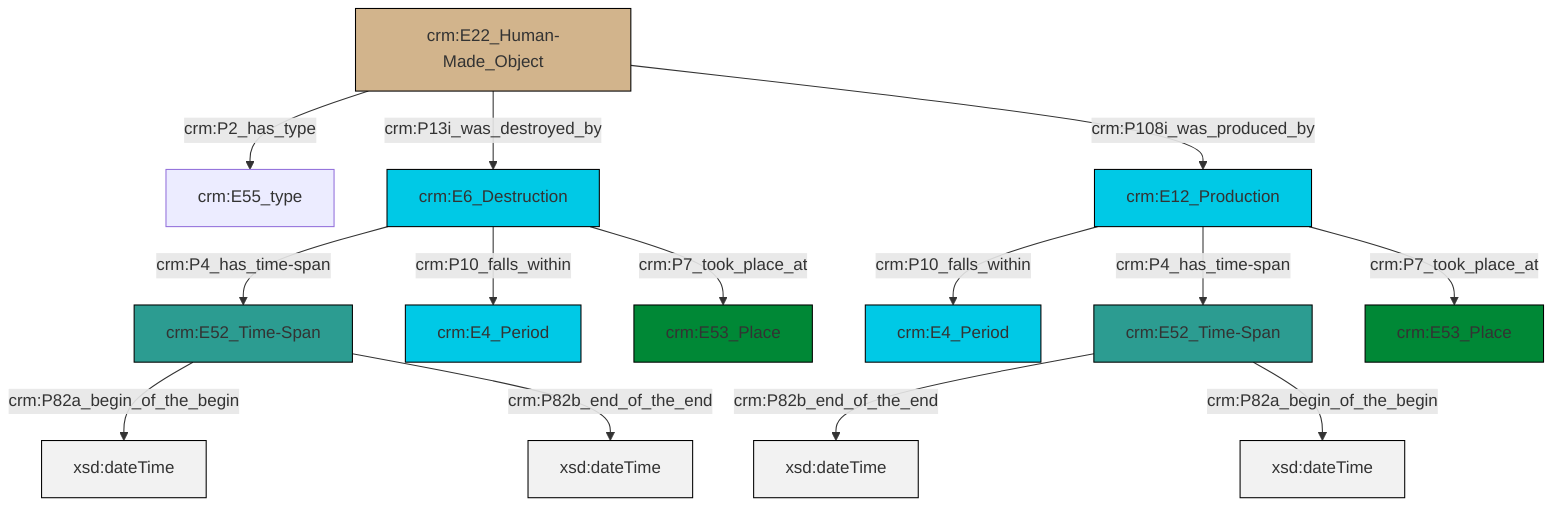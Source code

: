 graph TD
classDef Literal fill:#f2f2f2,stroke:#000000;
classDef CRM_Entity fill:#FFFFFF,stroke:#000000;
classDef Temporal_Entity fill:#00C9E6, stroke:#000000;
classDef Type fill:#E18312, stroke:#000000;
classDef Time-Span fill:#2C9C91, stroke:#000000;
classDef Appellation fill:#FFEB7F, stroke:#000000;
classDef Place fill:#008836, stroke:#000000;
classDef Persistent_Item fill:#B266B2, stroke:#000000;
classDef Conceptual_Object fill:#FFD700, stroke:#000000;
classDef Physical_Thing fill:#D2B48C, stroke:#000000;
classDef Actor fill:#f58aad, stroke:#000000;
classDef PC_Classes fill:#4ce600, stroke:#000000;
classDef Multi fill:#cccccc,stroke:#000000;

0["crm:E52_Time-Span"]:::Time-Span -->|crm:P82a_begin_of_the_begin| 1[xsd:dateTime]:::Literal
7["crm:E22_Human-Made_Object"]:::Physical_Thing -->|crm:P2_has_type| 8["crm:E55_type"]:::Default
12["crm:E52_Time-Span"]:::Time-Span -->|crm:P82b_end_of_the_end| 13[xsd:dateTime]:::Literal
0["crm:E52_Time-Span"]:::Time-Span -->|crm:P82b_end_of_the_end| 18[xsd:dateTime]:::Literal
12["crm:E52_Time-Span"]:::Time-Span -->|crm:P82a_begin_of_the_begin| 19[xsd:dateTime]:::Literal
20["crm:E6_Destruction"]:::Temporal_Entity -->|crm:P10_falls_within| 2["crm:E4_Period"]:::Temporal_Entity
16["crm:E12_Production"]:::Temporal_Entity -->|crm:P10_falls_within| 10["crm:E4_Period"]:::Temporal_Entity
7["crm:E22_Human-Made_Object"]:::Physical_Thing -->|crm:P13i_was_destroyed_by| 20["crm:E6_Destruction"]:::Temporal_Entity
7["crm:E22_Human-Made_Object"]:::Physical_Thing -->|crm:P108i_was_produced_by| 16["crm:E12_Production"]:::Temporal_Entity
16["crm:E12_Production"]:::Temporal_Entity -->|crm:P4_has_time-span| 12["crm:E52_Time-Span"]:::Time-Span
20["crm:E6_Destruction"]:::Temporal_Entity -->|crm:P4_has_time-span| 0["crm:E52_Time-Span"]:::Time-Span
20["crm:E6_Destruction"]:::Temporal_Entity -->|crm:P7_took_place_at| 5["crm:E53_Place"]:::Place
16["crm:E12_Production"]:::Temporal_Entity -->|crm:P7_took_place_at| 14["crm:E53_Place"]:::Place